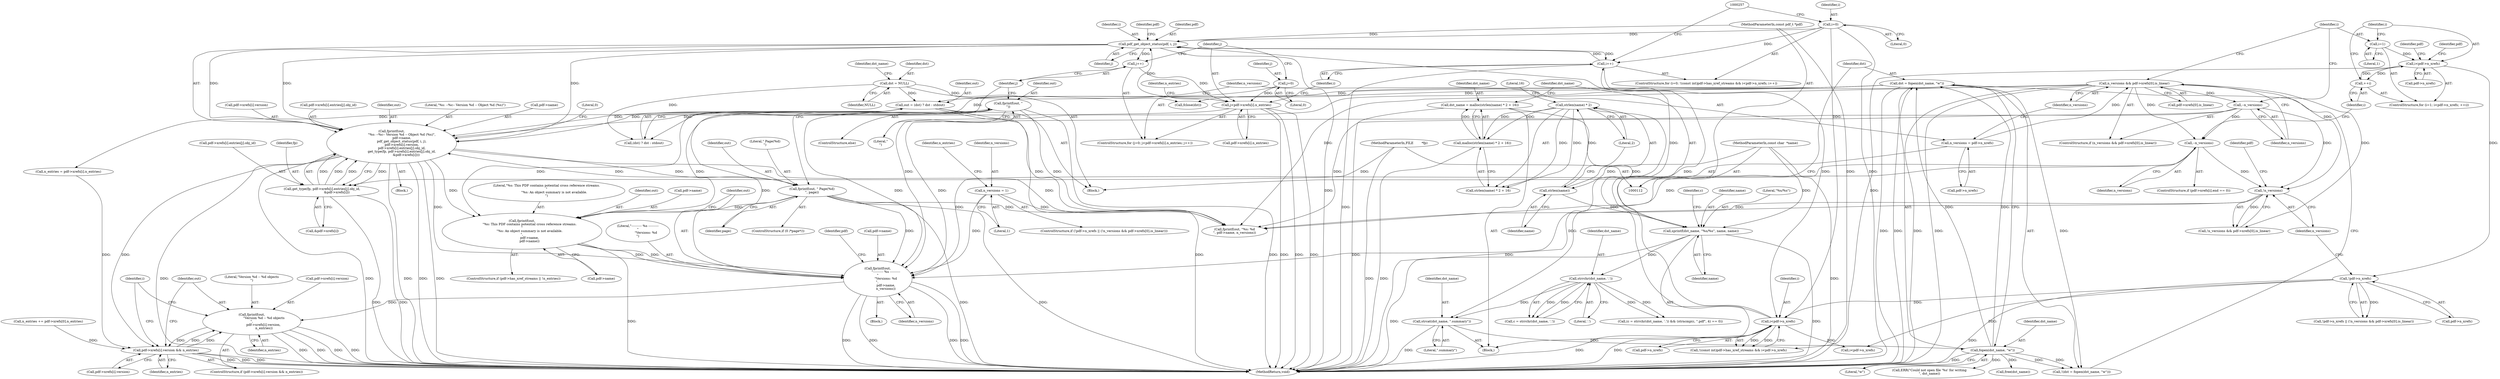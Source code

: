 digraph "1_pdfresurrect_0c4120fffa3dffe97b95c486a120eded82afe8a6_9@API" {
"1000371" [label="(Call,fprintf(out,\n                \"---------- %s ----------\n\"\n                \"Versions: %d\n\", \n                pdf->name,\n                n_versions))"];
"1000346" [label="(Call,fprintf(out, \"\n\"))"];
"1000292" [label="(Call,fprintf(out,\n                    \"%s: --%c-- Version %d -- Object %d (%s)\",\n                    pdf->name,\n                    pdf_get_object_status(pdf, i, j),\n                    pdf->xrefs[i].version,\n                    pdf->xrefs[i].entries[j].obj_id,\n                    get_type(fp, pdf->xrefs[i].entries[j].obj_id,\n                             &pdf->xrefs[i])))"];
"1000341" [label="(Call,fprintf(out, \" Page(%d)\n\", page))"];
"1000182" [label="(Call,out = (dst) ? dst : stdout)"];
"1000172" [label="(Call,dst = fopen(dst_name, \"w\"))"];
"1000174" [label="(Call,fopen(dst_name, \"w\"))"];
"1000167" [label="(Call,strcat(dst_name, \".summary\"))"];
"1000154" [label="(Call,strrchr(dst_name, '.'))"];
"1000145" [label="(Call,sprintf(dst_name, \"%s/%s\", name, name))"];
"1000136" [label="(Call,dst_name = malloc(strlen(name) * 2 + 16))"];
"1000138" [label="(Call,malloc(strlen(name) * 2 + 16))"];
"1000140" [label="(Call,strlen(name) * 2)"];
"1000141" [label="(Call,strlen(name))"];
"1000115" [label="(MethodParameterIn,const char  *name)"];
"1000127" [label="(Call,dst = NULL)"];
"1000298" [label="(Call,pdf_get_object_status(pdf, i, j))"];
"1000114" [label="(MethodParameterIn,const pdf_t *pdf)"];
"1000261" [label="(Call,i<pdf->n_xrefs)"];
"1000251" [label="(Call,i=0)"];
"1000266" [label="(Call,i++)"];
"1000230" [label="(Call,!pdf->n_xrefs)"];
"1000209" [label="(Call,i<pdf->n_xrefs)"];
"1000206" [label="(Call,i=1)"];
"1000214" [label="(Call,++i)"];
"1000278" [label="(Call,j<pdf->xrefs[i].n_entries)"];
"1000275" [label="(Call,j=0)"];
"1000287" [label="(Call,j++)"];
"1000320" [label="(Call,get_type(fp, pdf->xrefs[i].entries[j].obj_id,\n                             &pdf->xrefs[i]))"];
"1000113" [label="(MethodParameterIn,FILE        *fp)"];
"1000362" [label="(Call,fprintf(out,\n               \"%s: This PDF contains potential cross reference streams.\n\"\n               \"%s: An object summary is not available.\n\",\n               pdf->name,\n               pdf->name))"];
"1000226" [label="(Call,--n_versions)"];
"1000194" [label="(Call,n_versions && pdf->xrefs[0].is_linear)"];
"1000188" [label="(Call,n_versions = pdf->n_xrefs)"];
"1000203" [label="(Call,--n_versions)"];
"1000235" [label="(Call,!n_versions)"];
"1000244" [label="(Call,n_versions = 1)"];
"1000440" [label="(Call,fprintf(out,\n                        \"Version %d -- %d objects\n\",\n                        pdf->xrefs[i].version, \n                        n_entries))"];
"1000431" [label="(Call,pdf->xrefs[i].version && n_entries)"];
"1000227" [label="(Identifier,n_versions)"];
"1000204" [label="(Identifier,n_versions)"];
"1000226" [label="(Call,--n_versions)"];
"1000275" [label="(Call,j=0)"];
"1000137" [label="(Identifier,dst_name)"];
"1000279" [label="(Identifier,j)"];
"1000443" [label="(Call,pdf->xrefs[i].version)"];
"1000277" [label="(Literal,0)"];
"1000252" [label="(Identifier,i)"];
"1000203" [label="(Call,--n_versions)"];
"1000250" [label="(ControlStructure,for (i=0; !(const int)pdf->has_xref_streams && i<pdf->n_xrefs; i++))"];
"1000129" [label="(Identifier,NULL)"];
"1000442" [label="(Literal,\"Version %d -- %d objects\n\")"];
"1000183" [label="(Identifier,out)"];
"1000127" [label="(Call,dst = NULL)"];
"1000364" [label="(Literal,\"%s: This PDF contains potential cross reference streams.\n\"\n               \"%s: An object summary is not available.\n\")"];
"1000302" [label="(Call,pdf->xrefs[i].version)"];
"1000301" [label="(Identifier,j)"];
"1000135" [label="(Block,)"];
"1000432" [label="(Call,pdf->xrefs[i].version)"];
"1000139" [label="(Call,strlen(name) * 2 + 16)"];
"1000371" [label="(Call,fprintf(out,\n                \"---------- %s ----------\n\"\n                \"Versions: %d\n\", \n                pdf->name,\n                n_versions))"];
"1000175" [label="(Identifier,dst_name)"];
"1000298" [label="(Call,pdf_get_object_status(pdf, i, j))"];
"1000362" [label="(Call,fprintf(out,\n               \"%s: This PDF contains potential cross reference streams.\n\"\n               \"%s: An object summary is not available.\n\",\n               pdf->name,\n               pdf->name))"];
"1000450" [label="(Identifier,n_entries)"];
"1000355" [label="(ControlStructure,if (pdf->has_xref_streams || !n_entries))"];
"1000172" [label="(Call,dst = fopen(dst_name, \"w\"))"];
"1000188" [label="(Call,n_versions = pdf->n_xrefs)"];
"1000246" [label="(Literal,1)"];
"1000404" [label="(Call,n_entries = pdf->xrefs[i].n_entries)"];
"1000322" [label="(Call,pdf->xrefs[i].entries[j].obj_id)"];
"1000131" [label="(Identifier,dst_name)"];
"1000339" [label="(ControlStructure,if (0 /*page*/))"];
"1000209" [label="(Call,i<pdf->n_xrefs)"];
"1000173" [label="(Identifier,dst)"];
"1000299" [label="(Identifier,pdf)"];
"1000194" [label="(Call,n_versions && pdf->xrefs[0].is_linear)"];
"1000168" [label="(Identifier,dst_name)"];
"1000152" [label="(Call,c = strrchr(dst_name, '.'))"];
"1000253" [label="(Literal,0)"];
"1000115" [label="(MethodParameterIn,const char  *name)"];
"1000381" [label="(Identifier,pdf)"];
"1000333" [label="(Call,&pdf->xrefs[i])"];
"1000230" [label="(Call,!pdf->n_xrefs)"];
"1000439" [label="(Identifier,n_entries)"];
"1000140" [label="(Call,strlen(name) * 2)"];
"1000261" [label="(Call,i<pdf->n_xrefs)"];
"1000138" [label="(Call,malloc(strlen(name) * 2 + 16))"];
"1000341" [label="(Call,fprintf(out, \" Page(%d)\n\", page))"];
"1000144" [label="(Literal,16)"];
"1000229" [label="(Call,!pdf->n_xrefs || (!n_versions && pdf->xrefs[0].is_linear))"];
"1000345" [label="(ControlStructure,else)"];
"1000117" [label="(Block,)"];
"1000189" [label="(Identifier,n_versions)"];
"1000235" [label="(Call,!n_versions)"];
"1000387" [label="(Call,i<pdf->n_xrefs)"];
"1000245" [label="(Identifier,n_versions)"];
"1000148" [label="(Identifier,name)"];
"1000228" [label="(ControlStructure,if (!pdf->n_xrefs || (!n_versions && pdf->xrefs[0].is_linear)))"];
"1000153" [label="(Identifier,c)"];
"1000300" [label="(Identifier,i)"];
"1000287" [label="(Call,j++)"];
"1000232" [label="(Identifier,pdf)"];
"1000154" [label="(Call,strrchr(dst_name, '.'))"];
"1000305" [label="(Identifier,pdf)"];
"1000216" [label="(ControlStructure,if (pdf->xrefs[i].end == 0))"];
"1000393" [label="(Identifier,i)"];
"1000151" [label="(Call,(c = strrchr(dst_name, '.')) && (strncmp(c, \".pdf\", 4) == 0))"];
"1000169" [label="(Literal,\".summary\")"];
"1000263" [label="(Call,pdf->n_xrefs)"];
"1000143" [label="(Literal,2)"];
"1000190" [label="(Call,pdf->n_xrefs)"];
"1000452" [label="(Call,fprintf(out, \"%s: %d\n\", pdf->name, n_versions))"];
"1000267" [label="(Identifier,i)"];
"1000440" [label="(Call,fprintf(out,\n                        \"Version %d -- %d objects\n\",\n                        pdf->xrefs[i].version, \n                        n_entries))"];
"1000254" [label="(Call,!(const int)pdf->has_xref_streams && i<pdf->n_xrefs)"];
"1000114" [label="(MethodParameterIn,const pdf_t *pdf)"];
"1000291" [label="(Identifier,n_entries)"];
"1000141" [label="(Call,strlen(name))"];
"1000184" [label="(Call,(dst) ? dst : stdout)"];
"1000309" [label="(Call,pdf->xrefs[i].entries[j].obj_id)"];
"1000343" [label="(Literal,\" Page(%d)\n\")"];
"1000342" [label="(Identifier,out)"];
"1000195" [label="(Identifier,n_versions)"];
"1000155" [label="(Identifier,dst_name)"];
"1000292" [label="(Call,fprintf(out,\n                    \"%s: --%c-- Version %d -- Object %d (%s)\",\n                    pdf->name,\n                    pdf_get_object_status(pdf, i, j),\n                    pdf->xrefs[i].version,\n                    pdf->xrefs[i].entries[j].obj_id,\n                    get_type(fp, pdf->xrefs[i].entries[j].obj_id,\n                             &pdf->xrefs[i])))"];
"1000377" [label="(Identifier,n_versions)"];
"1000142" [label="(Identifier,name)"];
"1000266" [label="(Call,i++)"];
"1000344" [label="(Identifier,page)"];
"1000211" [label="(Call,pdf->n_xrefs)"];
"1000234" [label="(Call,!n_versions && pdf->xrefs[0].is_linear)"];
"1000240" [label="(Identifier,pdf)"];
"1000441" [label="(Identifier,out)"];
"1000248" [label="(Identifier,n_entries)"];
"1000374" [label="(Call,pdf->name)"];
"1000244" [label="(Call,n_versions = 1)"];
"1000363" [label="(Identifier,out)"];
"1000176" [label="(Literal,\"w\")"];
"1000431" [label="(Call,pdf->xrefs[i].version && n_entries)"];
"1000146" [label="(Identifier,dst_name)"];
"1000346" [label="(Call,fprintf(out, \"\n\"))"];
"1000196" [label="(Call,pdf->xrefs[0].is_linear)"];
"1000149" [label="(Identifier,name)"];
"1000293" [label="(Identifier,out)"];
"1000365" [label="(Call,pdf->name)"];
"1000147" [label="(Literal,\"%s/%s\")"];
"1000193" [label="(ControlStructure,if (n_versions && pdf->xrefs[0].is_linear))"];
"1000207" [label="(Identifier,i)"];
"1000276" [label="(Identifier,j)"];
"1000320" [label="(Call,get_type(fp, pdf->xrefs[i].entries[j].obj_id,\n                             &pdf->xrefs[i]))"];
"1000347" [label="(Identifier,out)"];
"1000262" [label="(Identifier,i)"];
"1000294" [label="(Literal,\"%s: --%c-- Version %d -- Object %d (%s)\")"];
"1000288" [label="(Identifier,j)"];
"1000464" [label="(Call,free(dst_name))"];
"1000289" [label="(Block,)"];
"1000156" [label="(Literal,'.')"];
"1000280" [label="(Call,pdf->xrefs[i].n_entries)"];
"1000128" [label="(Identifier,dst)"];
"1000348" [label="(Literal,\"\n\")"];
"1000321" [label="(Identifier,fp)"];
"1000372" [label="(Identifier,out)"];
"1000210" [label="(Identifier,i)"];
"1000368" [label="(Call,pdf->name)"];
"1000295" [label="(Call,pdf->name)"];
"1000354" [label="(Block,)"];
"1000182" [label="(Call,out = (dst) ? dst : stdout)"];
"1000174" [label="(Call,fopen(dst_name, \"w\"))"];
"1000251" [label="(Call,i=0)"];
"1000145" [label="(Call,sprintf(dst_name, \"%s/%s\", name, name))"];
"1000171" [label="(Call,!(dst = fopen(dst_name, \"w\")))"];
"1000214" [label="(Call,++i)"];
"1000178" [label="(Call,ERR(\"Could not open file '%s' for writing\n\", dst_name))"];
"1000205" [label="(ControlStructure,for (i=1; i<pdf->n_xrefs; ++i))"];
"1000236" [label="(Identifier,n_versions)"];
"1000466" [label="(MethodReturn,void)"];
"1000231" [label="(Call,pdf->n_xrefs)"];
"1000221" [label="(Identifier,pdf)"];
"1000373" [label="(Literal,\"---------- %s ----------\n\"\n                \"Versions: %d\n\")"];
"1000215" [label="(Identifier,i)"];
"1000206" [label="(Call,i=1)"];
"1000113" [label="(MethodParameterIn,FILE        *fp)"];
"1000340" [label="(Literal,0)"];
"1000430" [label="(ControlStructure,if (pdf->xrefs[i].version && n_entries))"];
"1000421" [label="(Call,n_entries += pdf->xrefs[0].n_entries)"];
"1000208" [label="(Literal,1)"];
"1000278" [label="(Call,j<pdf->xrefs[i].n_entries)"];
"1000462" [label="(Call,fclose(dst))"];
"1000167" [label="(Call,strcat(dst_name, \".summary\"))"];
"1000274" [label="(ControlStructure,for (j=0; j<pdf->xrefs[i].n_entries; j++))"];
"1000136" [label="(Call,dst_name = malloc(strlen(name) * 2 + 16))"];
"1000371" -> "1000354"  [label="AST: "];
"1000371" -> "1000377"  [label="CFG: "];
"1000372" -> "1000371"  [label="AST: "];
"1000373" -> "1000371"  [label="AST: "];
"1000374" -> "1000371"  [label="AST: "];
"1000377" -> "1000371"  [label="AST: "];
"1000381" -> "1000371"  [label="CFG: "];
"1000371" -> "1000466"  [label="DDG: "];
"1000371" -> "1000466"  [label="DDG: "];
"1000371" -> "1000466"  [label="DDG: "];
"1000371" -> "1000466"  [label="DDG: "];
"1000346" -> "1000371"  [label="DDG: "];
"1000341" -> "1000371"  [label="DDG: "];
"1000182" -> "1000371"  [label="DDG: "];
"1000362" -> "1000371"  [label="DDG: "];
"1000362" -> "1000371"  [label="DDG: "];
"1000292" -> "1000371"  [label="DDG: "];
"1000226" -> "1000371"  [label="DDG: "];
"1000235" -> "1000371"  [label="DDG: "];
"1000194" -> "1000371"  [label="DDG: "];
"1000244" -> "1000371"  [label="DDG: "];
"1000203" -> "1000371"  [label="DDG: "];
"1000371" -> "1000440"  [label="DDG: "];
"1000346" -> "1000345"  [label="AST: "];
"1000346" -> "1000348"  [label="CFG: "];
"1000347" -> "1000346"  [label="AST: "];
"1000348" -> "1000346"  [label="AST: "];
"1000288" -> "1000346"  [label="CFG: "];
"1000346" -> "1000466"  [label="DDG: "];
"1000346" -> "1000292"  [label="DDG: "];
"1000292" -> "1000346"  [label="DDG: "];
"1000346" -> "1000362"  [label="DDG: "];
"1000346" -> "1000452"  [label="DDG: "];
"1000292" -> "1000289"  [label="AST: "];
"1000292" -> "1000320"  [label="CFG: "];
"1000293" -> "1000292"  [label="AST: "];
"1000294" -> "1000292"  [label="AST: "];
"1000295" -> "1000292"  [label="AST: "];
"1000298" -> "1000292"  [label="AST: "];
"1000302" -> "1000292"  [label="AST: "];
"1000309" -> "1000292"  [label="AST: "];
"1000320" -> "1000292"  [label="AST: "];
"1000340" -> "1000292"  [label="CFG: "];
"1000292" -> "1000466"  [label="DDG: "];
"1000292" -> "1000466"  [label="DDG: "];
"1000292" -> "1000466"  [label="DDG: "];
"1000292" -> "1000466"  [label="DDG: "];
"1000292" -> "1000466"  [label="DDG: "];
"1000341" -> "1000292"  [label="DDG: "];
"1000182" -> "1000292"  [label="DDG: "];
"1000298" -> "1000292"  [label="DDG: "];
"1000298" -> "1000292"  [label="DDG: "];
"1000298" -> "1000292"  [label="DDG: "];
"1000320" -> "1000292"  [label="DDG: "];
"1000320" -> "1000292"  [label="DDG: "];
"1000320" -> "1000292"  [label="DDG: "];
"1000292" -> "1000320"  [label="DDG: "];
"1000292" -> "1000341"  [label="DDG: "];
"1000292" -> "1000362"  [label="DDG: "];
"1000292" -> "1000431"  [label="DDG: "];
"1000292" -> "1000452"  [label="DDG: "];
"1000341" -> "1000339"  [label="AST: "];
"1000341" -> "1000344"  [label="CFG: "];
"1000342" -> "1000341"  [label="AST: "];
"1000343" -> "1000341"  [label="AST: "];
"1000344" -> "1000341"  [label="AST: "];
"1000288" -> "1000341"  [label="CFG: "];
"1000341" -> "1000466"  [label="DDG: "];
"1000341" -> "1000466"  [label="DDG: "];
"1000341" -> "1000362"  [label="DDG: "];
"1000341" -> "1000452"  [label="DDG: "];
"1000182" -> "1000117"  [label="AST: "];
"1000182" -> "1000184"  [label="CFG: "];
"1000183" -> "1000182"  [label="AST: "];
"1000184" -> "1000182"  [label="AST: "];
"1000189" -> "1000182"  [label="CFG: "];
"1000182" -> "1000466"  [label="DDG: "];
"1000172" -> "1000182"  [label="DDG: "];
"1000127" -> "1000182"  [label="DDG: "];
"1000182" -> "1000362"  [label="DDG: "];
"1000182" -> "1000452"  [label="DDG: "];
"1000172" -> "1000171"  [label="AST: "];
"1000172" -> "1000174"  [label="CFG: "];
"1000173" -> "1000172"  [label="AST: "];
"1000174" -> "1000172"  [label="AST: "];
"1000171" -> "1000172"  [label="CFG: "];
"1000172" -> "1000466"  [label="DDG: "];
"1000172" -> "1000466"  [label="DDG: "];
"1000172" -> "1000171"  [label="DDG: "];
"1000174" -> "1000172"  [label="DDG: "];
"1000174" -> "1000172"  [label="DDG: "];
"1000172" -> "1000184"  [label="DDG: "];
"1000172" -> "1000462"  [label="DDG: "];
"1000174" -> "1000176"  [label="CFG: "];
"1000175" -> "1000174"  [label="AST: "];
"1000176" -> "1000174"  [label="AST: "];
"1000174" -> "1000466"  [label="DDG: "];
"1000174" -> "1000171"  [label="DDG: "];
"1000174" -> "1000171"  [label="DDG: "];
"1000167" -> "1000174"  [label="DDG: "];
"1000174" -> "1000178"  [label="DDG: "];
"1000174" -> "1000464"  [label="DDG: "];
"1000167" -> "1000135"  [label="AST: "];
"1000167" -> "1000169"  [label="CFG: "];
"1000168" -> "1000167"  [label="AST: "];
"1000169" -> "1000167"  [label="AST: "];
"1000173" -> "1000167"  [label="CFG: "];
"1000167" -> "1000466"  [label="DDG: "];
"1000154" -> "1000167"  [label="DDG: "];
"1000154" -> "1000152"  [label="AST: "];
"1000154" -> "1000156"  [label="CFG: "];
"1000155" -> "1000154"  [label="AST: "];
"1000156" -> "1000154"  [label="AST: "];
"1000152" -> "1000154"  [label="CFG: "];
"1000154" -> "1000151"  [label="DDG: "];
"1000154" -> "1000151"  [label="DDG: "];
"1000154" -> "1000152"  [label="DDG: "];
"1000154" -> "1000152"  [label="DDG: "];
"1000145" -> "1000154"  [label="DDG: "];
"1000145" -> "1000135"  [label="AST: "];
"1000145" -> "1000149"  [label="CFG: "];
"1000146" -> "1000145"  [label="AST: "];
"1000147" -> "1000145"  [label="AST: "];
"1000148" -> "1000145"  [label="AST: "];
"1000149" -> "1000145"  [label="AST: "];
"1000153" -> "1000145"  [label="CFG: "];
"1000145" -> "1000466"  [label="DDG: "];
"1000145" -> "1000466"  [label="DDG: "];
"1000136" -> "1000145"  [label="DDG: "];
"1000141" -> "1000145"  [label="DDG: "];
"1000115" -> "1000145"  [label="DDG: "];
"1000136" -> "1000135"  [label="AST: "];
"1000136" -> "1000138"  [label="CFG: "];
"1000137" -> "1000136"  [label="AST: "];
"1000138" -> "1000136"  [label="AST: "];
"1000146" -> "1000136"  [label="CFG: "];
"1000136" -> "1000466"  [label="DDG: "];
"1000138" -> "1000136"  [label="DDG: "];
"1000138" -> "1000139"  [label="CFG: "];
"1000139" -> "1000138"  [label="AST: "];
"1000138" -> "1000466"  [label="DDG: "];
"1000140" -> "1000138"  [label="DDG: "];
"1000140" -> "1000138"  [label="DDG: "];
"1000140" -> "1000139"  [label="AST: "];
"1000140" -> "1000143"  [label="CFG: "];
"1000141" -> "1000140"  [label="AST: "];
"1000143" -> "1000140"  [label="AST: "];
"1000144" -> "1000140"  [label="CFG: "];
"1000140" -> "1000466"  [label="DDG: "];
"1000140" -> "1000139"  [label="DDG: "];
"1000140" -> "1000139"  [label="DDG: "];
"1000141" -> "1000140"  [label="DDG: "];
"1000141" -> "1000142"  [label="CFG: "];
"1000142" -> "1000141"  [label="AST: "];
"1000143" -> "1000141"  [label="CFG: "];
"1000115" -> "1000141"  [label="DDG: "];
"1000115" -> "1000112"  [label="AST: "];
"1000115" -> "1000466"  [label="DDG: "];
"1000127" -> "1000117"  [label="AST: "];
"1000127" -> "1000129"  [label="CFG: "];
"1000128" -> "1000127"  [label="AST: "];
"1000129" -> "1000127"  [label="AST: "];
"1000131" -> "1000127"  [label="CFG: "];
"1000127" -> "1000184"  [label="DDG: "];
"1000127" -> "1000462"  [label="DDG: "];
"1000298" -> "1000301"  [label="CFG: "];
"1000299" -> "1000298"  [label="AST: "];
"1000300" -> "1000298"  [label="AST: "];
"1000301" -> "1000298"  [label="AST: "];
"1000305" -> "1000298"  [label="CFG: "];
"1000298" -> "1000466"  [label="DDG: "];
"1000298" -> "1000266"  [label="DDG: "];
"1000298" -> "1000287"  [label="DDG: "];
"1000114" -> "1000298"  [label="DDG: "];
"1000261" -> "1000298"  [label="DDG: "];
"1000251" -> "1000298"  [label="DDG: "];
"1000266" -> "1000298"  [label="DDG: "];
"1000278" -> "1000298"  [label="DDG: "];
"1000114" -> "1000112"  [label="AST: "];
"1000114" -> "1000466"  [label="DDG: "];
"1000261" -> "1000254"  [label="AST: "];
"1000261" -> "1000263"  [label="CFG: "];
"1000262" -> "1000261"  [label="AST: "];
"1000263" -> "1000261"  [label="AST: "];
"1000254" -> "1000261"  [label="CFG: "];
"1000261" -> "1000466"  [label="DDG: "];
"1000261" -> "1000466"  [label="DDG: "];
"1000261" -> "1000254"  [label="DDG: "];
"1000261" -> "1000254"  [label="DDG: "];
"1000251" -> "1000261"  [label="DDG: "];
"1000266" -> "1000261"  [label="DDG: "];
"1000230" -> "1000261"  [label="DDG: "];
"1000261" -> "1000266"  [label="DDG: "];
"1000261" -> "1000387"  [label="DDG: "];
"1000251" -> "1000250"  [label="AST: "];
"1000251" -> "1000253"  [label="CFG: "];
"1000252" -> "1000251"  [label="AST: "];
"1000253" -> "1000251"  [label="AST: "];
"1000257" -> "1000251"  [label="CFG: "];
"1000251" -> "1000466"  [label="DDG: "];
"1000251" -> "1000266"  [label="DDG: "];
"1000266" -> "1000250"  [label="AST: "];
"1000266" -> "1000267"  [label="CFG: "];
"1000267" -> "1000266"  [label="AST: "];
"1000257" -> "1000266"  [label="CFG: "];
"1000266" -> "1000466"  [label="DDG: "];
"1000230" -> "1000229"  [label="AST: "];
"1000230" -> "1000231"  [label="CFG: "];
"1000231" -> "1000230"  [label="AST: "];
"1000236" -> "1000230"  [label="CFG: "];
"1000229" -> "1000230"  [label="CFG: "];
"1000230" -> "1000466"  [label="DDG: "];
"1000230" -> "1000229"  [label="DDG: "];
"1000209" -> "1000230"  [label="DDG: "];
"1000230" -> "1000387"  [label="DDG: "];
"1000209" -> "1000205"  [label="AST: "];
"1000209" -> "1000211"  [label="CFG: "];
"1000210" -> "1000209"  [label="AST: "];
"1000211" -> "1000209"  [label="AST: "];
"1000221" -> "1000209"  [label="CFG: "];
"1000232" -> "1000209"  [label="CFG: "];
"1000206" -> "1000209"  [label="DDG: "];
"1000214" -> "1000209"  [label="DDG: "];
"1000209" -> "1000214"  [label="DDG: "];
"1000209" -> "1000254"  [label="DDG: "];
"1000206" -> "1000205"  [label="AST: "];
"1000206" -> "1000208"  [label="CFG: "];
"1000207" -> "1000206"  [label="AST: "];
"1000208" -> "1000206"  [label="AST: "];
"1000210" -> "1000206"  [label="CFG: "];
"1000214" -> "1000205"  [label="AST: "];
"1000214" -> "1000215"  [label="CFG: "];
"1000215" -> "1000214"  [label="AST: "];
"1000210" -> "1000214"  [label="CFG: "];
"1000278" -> "1000274"  [label="AST: "];
"1000278" -> "1000280"  [label="CFG: "];
"1000279" -> "1000278"  [label="AST: "];
"1000280" -> "1000278"  [label="AST: "];
"1000291" -> "1000278"  [label="CFG: "];
"1000267" -> "1000278"  [label="CFG: "];
"1000278" -> "1000466"  [label="DDG: "];
"1000278" -> "1000466"  [label="DDG: "];
"1000278" -> "1000466"  [label="DDG: "];
"1000275" -> "1000278"  [label="DDG: "];
"1000287" -> "1000278"  [label="DDG: "];
"1000278" -> "1000404"  [label="DDG: "];
"1000275" -> "1000274"  [label="AST: "];
"1000275" -> "1000277"  [label="CFG: "];
"1000276" -> "1000275"  [label="AST: "];
"1000277" -> "1000275"  [label="AST: "];
"1000279" -> "1000275"  [label="CFG: "];
"1000287" -> "1000274"  [label="AST: "];
"1000287" -> "1000288"  [label="CFG: "];
"1000288" -> "1000287"  [label="AST: "];
"1000279" -> "1000287"  [label="CFG: "];
"1000320" -> "1000333"  [label="CFG: "];
"1000321" -> "1000320"  [label="AST: "];
"1000322" -> "1000320"  [label="AST: "];
"1000333" -> "1000320"  [label="AST: "];
"1000320" -> "1000466"  [label="DDG: "];
"1000320" -> "1000466"  [label="DDG: "];
"1000113" -> "1000320"  [label="DDG: "];
"1000113" -> "1000112"  [label="AST: "];
"1000113" -> "1000466"  [label="DDG: "];
"1000362" -> "1000355"  [label="AST: "];
"1000362" -> "1000368"  [label="CFG: "];
"1000363" -> "1000362"  [label="AST: "];
"1000364" -> "1000362"  [label="AST: "];
"1000365" -> "1000362"  [label="AST: "];
"1000368" -> "1000362"  [label="AST: "];
"1000372" -> "1000362"  [label="CFG: "];
"1000362" -> "1000466"  [label="DDG: "];
"1000226" -> "1000216"  [label="AST: "];
"1000226" -> "1000227"  [label="CFG: "];
"1000227" -> "1000226"  [label="AST: "];
"1000215" -> "1000226"  [label="CFG: "];
"1000194" -> "1000226"  [label="DDG: "];
"1000203" -> "1000226"  [label="DDG: "];
"1000226" -> "1000235"  [label="DDG: "];
"1000226" -> "1000452"  [label="DDG: "];
"1000194" -> "1000193"  [label="AST: "];
"1000194" -> "1000195"  [label="CFG: "];
"1000194" -> "1000196"  [label="CFG: "];
"1000195" -> "1000194"  [label="AST: "];
"1000196" -> "1000194"  [label="AST: "];
"1000204" -> "1000194"  [label="CFG: "];
"1000207" -> "1000194"  [label="CFG: "];
"1000194" -> "1000466"  [label="DDG: "];
"1000194" -> "1000466"  [label="DDG: "];
"1000188" -> "1000194"  [label="DDG: "];
"1000194" -> "1000203"  [label="DDG: "];
"1000194" -> "1000235"  [label="DDG: "];
"1000194" -> "1000234"  [label="DDG: "];
"1000194" -> "1000452"  [label="DDG: "];
"1000188" -> "1000117"  [label="AST: "];
"1000188" -> "1000190"  [label="CFG: "];
"1000189" -> "1000188"  [label="AST: "];
"1000190" -> "1000188"  [label="AST: "];
"1000195" -> "1000188"  [label="CFG: "];
"1000203" -> "1000193"  [label="AST: "];
"1000203" -> "1000204"  [label="CFG: "];
"1000204" -> "1000203"  [label="AST: "];
"1000207" -> "1000203"  [label="CFG: "];
"1000203" -> "1000235"  [label="DDG: "];
"1000203" -> "1000452"  [label="DDG: "];
"1000235" -> "1000234"  [label="AST: "];
"1000235" -> "1000236"  [label="CFG: "];
"1000236" -> "1000235"  [label="AST: "];
"1000240" -> "1000235"  [label="CFG: "];
"1000234" -> "1000235"  [label="CFG: "];
"1000235" -> "1000234"  [label="DDG: "];
"1000235" -> "1000452"  [label="DDG: "];
"1000244" -> "1000228"  [label="AST: "];
"1000244" -> "1000246"  [label="CFG: "];
"1000245" -> "1000244"  [label="AST: "];
"1000246" -> "1000244"  [label="AST: "];
"1000248" -> "1000244"  [label="CFG: "];
"1000244" -> "1000452"  [label="DDG: "];
"1000440" -> "1000430"  [label="AST: "];
"1000440" -> "1000450"  [label="CFG: "];
"1000441" -> "1000440"  [label="AST: "];
"1000442" -> "1000440"  [label="AST: "];
"1000443" -> "1000440"  [label="AST: "];
"1000450" -> "1000440"  [label="AST: "];
"1000393" -> "1000440"  [label="CFG: "];
"1000440" -> "1000466"  [label="DDG: "];
"1000440" -> "1000466"  [label="DDG: "];
"1000440" -> "1000466"  [label="DDG: "];
"1000440" -> "1000466"  [label="DDG: "];
"1000440" -> "1000431"  [label="DDG: "];
"1000431" -> "1000440"  [label="DDG: "];
"1000431" -> "1000440"  [label="DDG: "];
"1000431" -> "1000430"  [label="AST: "];
"1000431" -> "1000432"  [label="CFG: "];
"1000431" -> "1000439"  [label="CFG: "];
"1000432" -> "1000431"  [label="AST: "];
"1000439" -> "1000431"  [label="AST: "];
"1000441" -> "1000431"  [label="CFG: "];
"1000393" -> "1000431"  [label="CFG: "];
"1000431" -> "1000466"  [label="DDG: "];
"1000431" -> "1000466"  [label="DDG: "];
"1000431" -> "1000466"  [label="DDG: "];
"1000404" -> "1000431"  [label="DDG: "];
"1000421" -> "1000431"  [label="DDG: "];
}
